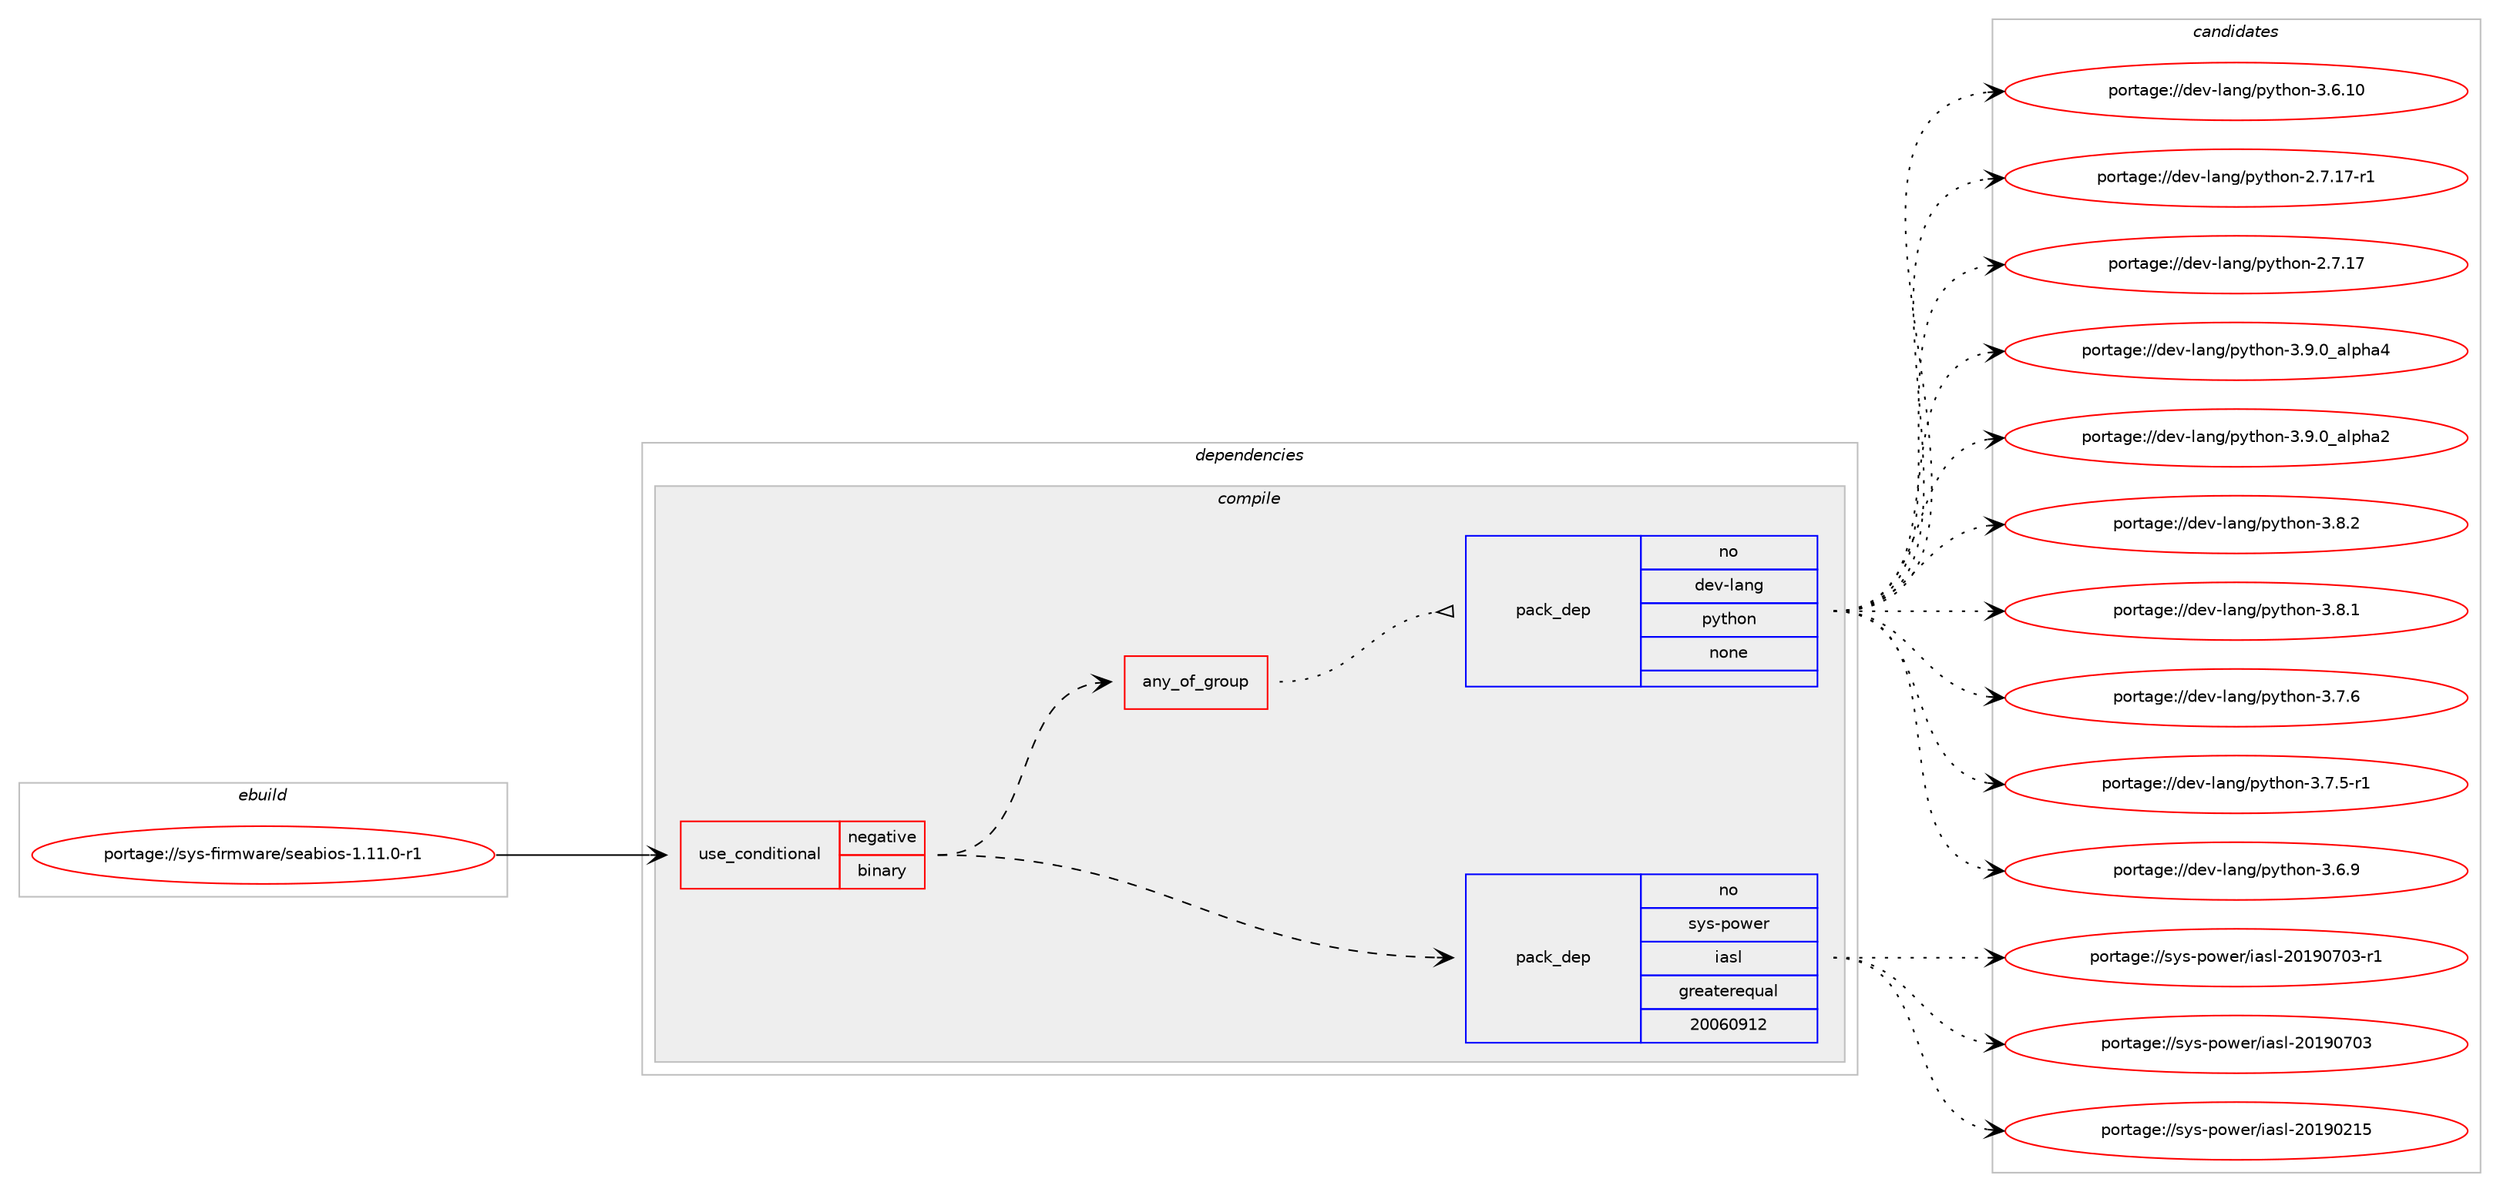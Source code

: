 digraph prolog {

# *************
# Graph options
# *************

newrank=true;
concentrate=true;
compound=true;
graph [rankdir=LR,fontname=Helvetica,fontsize=10,ranksep=1.5];#, ranksep=2.5, nodesep=0.2];
edge  [arrowhead=vee];
node  [fontname=Helvetica,fontsize=10];

# **********
# The ebuild
# **********

subgraph cluster_leftcol {
color=gray;
rank=same;
label=<<i>ebuild</i>>;
id [label="portage://sys-firmware/seabios-1.11.0-r1", color=red, width=4, href="../sys-firmware/seabios-1.11.0-r1.svg"];
}

# ****************
# The dependencies
# ****************

subgraph cluster_midcol {
color=gray;
label=<<i>dependencies</i>>;
subgraph cluster_compile {
fillcolor="#eeeeee";
style=filled;
label=<<i>compile</i>>;
subgraph cond6482 {
dependency33658 [label=<<TABLE BORDER="0" CELLBORDER="1" CELLSPACING="0" CELLPADDING="4"><TR><TD ROWSPAN="3" CELLPADDING="10">use_conditional</TD></TR><TR><TD>negative</TD></TR><TR><TD>binary</TD></TR></TABLE>>, shape=none, color=red];
subgraph pack26356 {
dependency33659 [label=<<TABLE BORDER="0" CELLBORDER="1" CELLSPACING="0" CELLPADDING="4" WIDTH="220"><TR><TD ROWSPAN="6" CELLPADDING="30">pack_dep</TD></TR><TR><TD WIDTH="110">no</TD></TR><TR><TD>sys-power</TD></TR><TR><TD>iasl</TD></TR><TR><TD>greaterequal</TD></TR><TR><TD>20060912</TD></TR></TABLE>>, shape=none, color=blue];
}
dependency33658:e -> dependency33659:w [weight=20,style="dashed",arrowhead="vee"];
subgraph any793 {
dependency33660 [label=<<TABLE BORDER="0" CELLBORDER="1" CELLSPACING="0" CELLPADDING="4"><TR><TD CELLPADDING="10">any_of_group</TD></TR></TABLE>>, shape=none, color=red];subgraph pack26357 {
dependency33661 [label=<<TABLE BORDER="0" CELLBORDER="1" CELLSPACING="0" CELLPADDING="4" WIDTH="220"><TR><TD ROWSPAN="6" CELLPADDING="30">pack_dep</TD></TR><TR><TD WIDTH="110">no</TD></TR><TR><TD>dev-lang</TD></TR><TR><TD>python</TD></TR><TR><TD>none</TD></TR><TR><TD></TD></TR></TABLE>>, shape=none, color=blue];
}
dependency33660:e -> dependency33661:w [weight=20,style="dotted",arrowhead="oinv"];
}
dependency33658:e -> dependency33660:w [weight=20,style="dashed",arrowhead="vee"];
}
id:e -> dependency33658:w [weight=20,style="solid",arrowhead="vee"];
}
subgraph cluster_compileandrun {
fillcolor="#eeeeee";
style=filled;
label=<<i>compile and run</i>>;
}
subgraph cluster_run {
fillcolor="#eeeeee";
style=filled;
label=<<i>run</i>>;
}
}

# **************
# The candidates
# **************

subgraph cluster_choices {
rank=same;
color=gray;
label=<<i>candidates</i>>;

subgraph choice26356 {
color=black;
nodesep=1;
choice1151211154511211111910111447105971151084550484957485548514511449 [label="portage://sys-power/iasl-20190703-r1", color=red, width=4,href="../sys-power/iasl-20190703-r1.svg"];
choice115121115451121111191011144710597115108455048495748554851 [label="portage://sys-power/iasl-20190703", color=red, width=4,href="../sys-power/iasl-20190703.svg"];
choice115121115451121111191011144710597115108455048495748504953 [label="portage://sys-power/iasl-20190215", color=red, width=4,href="../sys-power/iasl-20190215.svg"];
dependency33659:e -> choice1151211154511211111910111447105971151084550484957485548514511449:w [style=dotted,weight="100"];
dependency33659:e -> choice115121115451121111191011144710597115108455048495748554851:w [style=dotted,weight="100"];
dependency33659:e -> choice115121115451121111191011144710597115108455048495748504953:w [style=dotted,weight="100"];
}
subgraph choice26357 {
color=black;
nodesep=1;
choice10010111845108971101034711212111610411111045514657464895971081121049752 [label="portage://dev-lang/python-3.9.0_alpha4", color=red, width=4,href="../dev-lang/python-3.9.0_alpha4.svg"];
choice10010111845108971101034711212111610411111045514657464895971081121049750 [label="portage://dev-lang/python-3.9.0_alpha2", color=red, width=4,href="../dev-lang/python-3.9.0_alpha2.svg"];
choice100101118451089711010347112121116104111110455146564650 [label="portage://dev-lang/python-3.8.2", color=red, width=4,href="../dev-lang/python-3.8.2.svg"];
choice100101118451089711010347112121116104111110455146564649 [label="portage://dev-lang/python-3.8.1", color=red, width=4,href="../dev-lang/python-3.8.1.svg"];
choice100101118451089711010347112121116104111110455146554654 [label="portage://dev-lang/python-3.7.6", color=red, width=4,href="../dev-lang/python-3.7.6.svg"];
choice1001011184510897110103471121211161041111104551465546534511449 [label="portage://dev-lang/python-3.7.5-r1", color=red, width=4,href="../dev-lang/python-3.7.5-r1.svg"];
choice100101118451089711010347112121116104111110455146544657 [label="portage://dev-lang/python-3.6.9", color=red, width=4,href="../dev-lang/python-3.6.9.svg"];
choice10010111845108971101034711212111610411111045514654464948 [label="portage://dev-lang/python-3.6.10", color=red, width=4,href="../dev-lang/python-3.6.10.svg"];
choice100101118451089711010347112121116104111110455046554649554511449 [label="portage://dev-lang/python-2.7.17-r1", color=red, width=4,href="../dev-lang/python-2.7.17-r1.svg"];
choice10010111845108971101034711212111610411111045504655464955 [label="portage://dev-lang/python-2.7.17", color=red, width=4,href="../dev-lang/python-2.7.17.svg"];
dependency33661:e -> choice10010111845108971101034711212111610411111045514657464895971081121049752:w [style=dotted,weight="100"];
dependency33661:e -> choice10010111845108971101034711212111610411111045514657464895971081121049750:w [style=dotted,weight="100"];
dependency33661:e -> choice100101118451089711010347112121116104111110455146564650:w [style=dotted,weight="100"];
dependency33661:e -> choice100101118451089711010347112121116104111110455146564649:w [style=dotted,weight="100"];
dependency33661:e -> choice100101118451089711010347112121116104111110455146554654:w [style=dotted,weight="100"];
dependency33661:e -> choice1001011184510897110103471121211161041111104551465546534511449:w [style=dotted,weight="100"];
dependency33661:e -> choice100101118451089711010347112121116104111110455146544657:w [style=dotted,weight="100"];
dependency33661:e -> choice10010111845108971101034711212111610411111045514654464948:w [style=dotted,weight="100"];
dependency33661:e -> choice100101118451089711010347112121116104111110455046554649554511449:w [style=dotted,weight="100"];
dependency33661:e -> choice10010111845108971101034711212111610411111045504655464955:w [style=dotted,weight="100"];
}
}

}
